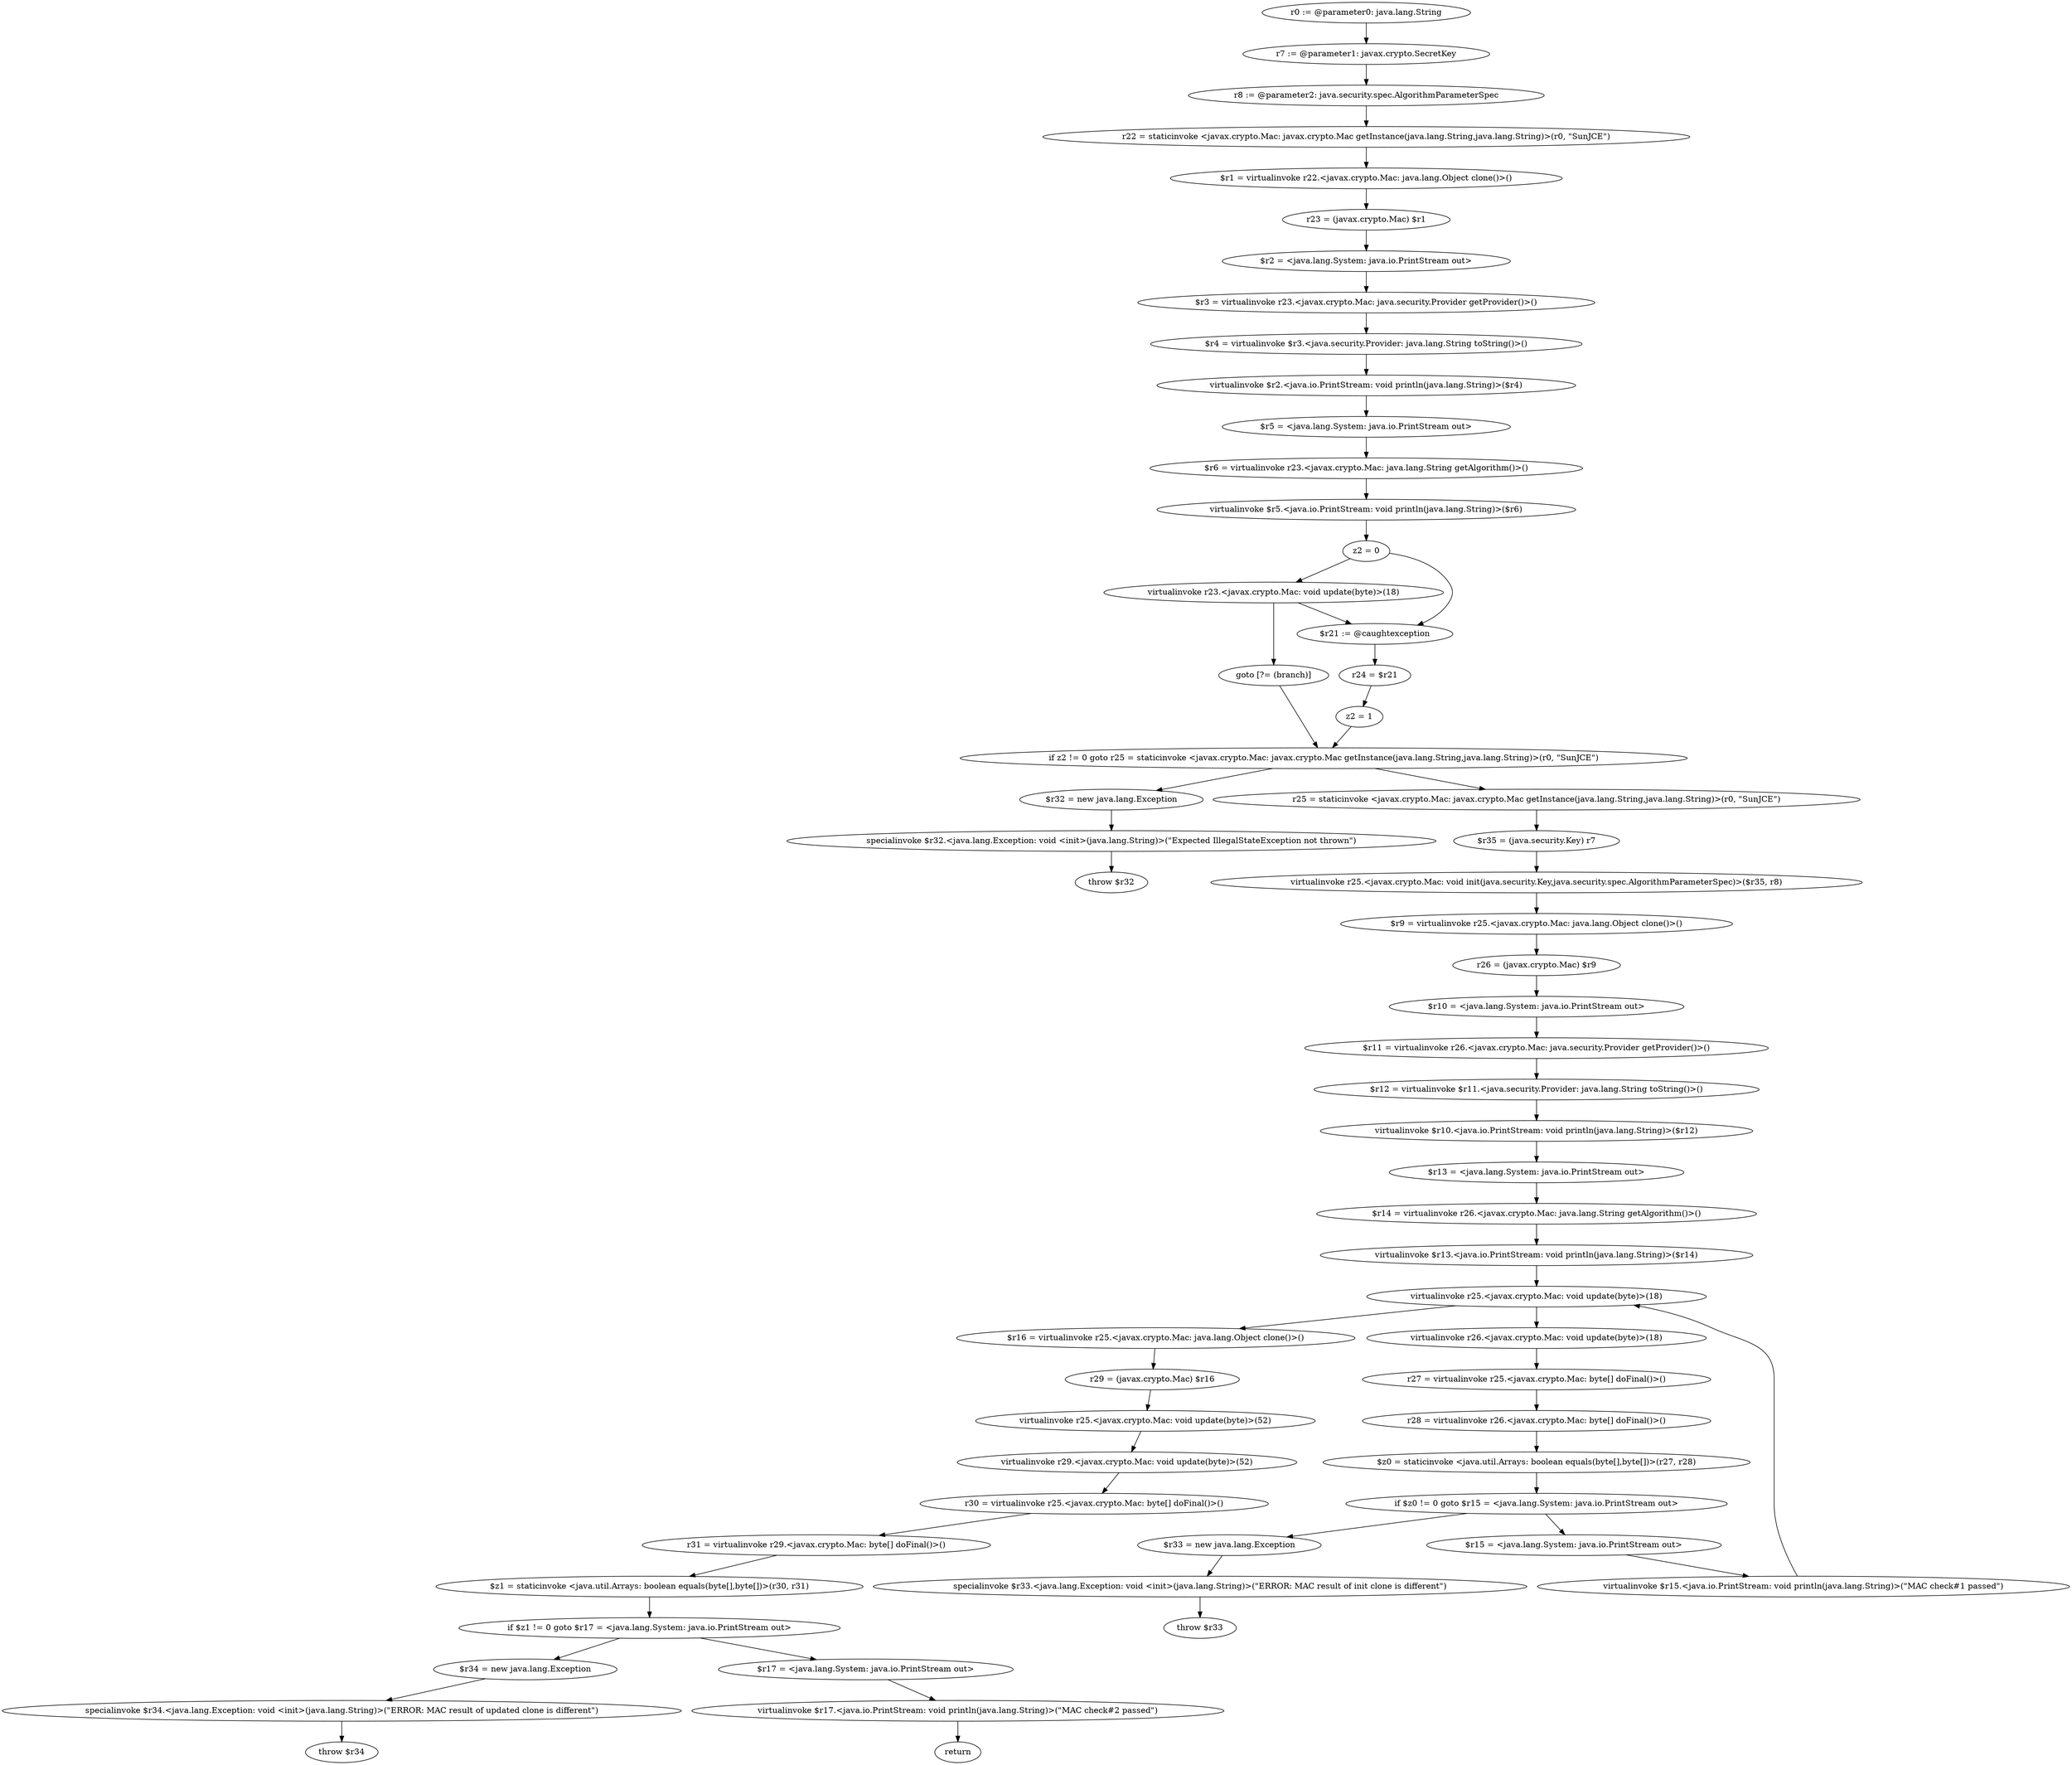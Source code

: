 digraph "unitGraph" {
    "r0 := @parameter0: java.lang.String"
    "r7 := @parameter1: javax.crypto.SecretKey"
    "r8 := @parameter2: java.security.spec.AlgorithmParameterSpec"
    "r22 = staticinvoke <javax.crypto.Mac: javax.crypto.Mac getInstance(java.lang.String,java.lang.String)>(r0, \"SunJCE\")"
    "$r1 = virtualinvoke r22.<javax.crypto.Mac: java.lang.Object clone()>()"
    "r23 = (javax.crypto.Mac) $r1"
    "$r2 = <java.lang.System: java.io.PrintStream out>"
    "$r3 = virtualinvoke r23.<javax.crypto.Mac: java.security.Provider getProvider()>()"
    "$r4 = virtualinvoke $r3.<java.security.Provider: java.lang.String toString()>()"
    "virtualinvoke $r2.<java.io.PrintStream: void println(java.lang.String)>($r4)"
    "$r5 = <java.lang.System: java.io.PrintStream out>"
    "$r6 = virtualinvoke r23.<javax.crypto.Mac: java.lang.String getAlgorithm()>()"
    "virtualinvoke $r5.<java.io.PrintStream: void println(java.lang.String)>($r6)"
    "z2 = 0"
    "virtualinvoke r23.<javax.crypto.Mac: void update(byte)>(18)"
    "goto [?= (branch)]"
    "$r21 := @caughtexception"
    "r24 = $r21"
    "z2 = 1"
    "if z2 != 0 goto r25 = staticinvoke <javax.crypto.Mac: javax.crypto.Mac getInstance(java.lang.String,java.lang.String)>(r0, \"SunJCE\")"
    "$r32 = new java.lang.Exception"
    "specialinvoke $r32.<java.lang.Exception: void <init>(java.lang.String)>(\"Expected IllegalStateException not thrown\")"
    "throw $r32"
    "r25 = staticinvoke <javax.crypto.Mac: javax.crypto.Mac getInstance(java.lang.String,java.lang.String)>(r0, \"SunJCE\")"
    "$r35 = (java.security.Key) r7"
    "virtualinvoke r25.<javax.crypto.Mac: void init(java.security.Key,java.security.spec.AlgorithmParameterSpec)>($r35, r8)"
    "$r9 = virtualinvoke r25.<javax.crypto.Mac: java.lang.Object clone()>()"
    "r26 = (javax.crypto.Mac) $r9"
    "$r10 = <java.lang.System: java.io.PrintStream out>"
    "$r11 = virtualinvoke r26.<javax.crypto.Mac: java.security.Provider getProvider()>()"
    "$r12 = virtualinvoke $r11.<java.security.Provider: java.lang.String toString()>()"
    "virtualinvoke $r10.<java.io.PrintStream: void println(java.lang.String)>($r12)"
    "$r13 = <java.lang.System: java.io.PrintStream out>"
    "$r14 = virtualinvoke r26.<javax.crypto.Mac: java.lang.String getAlgorithm()>()"
    "virtualinvoke $r13.<java.io.PrintStream: void println(java.lang.String)>($r14)"
    "virtualinvoke r25.<javax.crypto.Mac: void update(byte)>(18)"
    "virtualinvoke r26.<javax.crypto.Mac: void update(byte)>(18)"
    "r27 = virtualinvoke r25.<javax.crypto.Mac: byte[] doFinal()>()"
    "r28 = virtualinvoke r26.<javax.crypto.Mac: byte[] doFinal()>()"
    "$z0 = staticinvoke <java.util.Arrays: boolean equals(byte[],byte[])>(r27, r28)"
    "if $z0 != 0 goto $r15 = <java.lang.System: java.io.PrintStream out>"
    "$r33 = new java.lang.Exception"
    "specialinvoke $r33.<java.lang.Exception: void <init>(java.lang.String)>(\"ERROR: MAC result of init clone is different\")"
    "throw $r33"
    "$r15 = <java.lang.System: java.io.PrintStream out>"
    "virtualinvoke $r15.<java.io.PrintStream: void println(java.lang.String)>(\"MAC check#1 passed\")"
    "$r16 = virtualinvoke r25.<javax.crypto.Mac: java.lang.Object clone()>()"
    "r29 = (javax.crypto.Mac) $r16"
    "virtualinvoke r25.<javax.crypto.Mac: void update(byte)>(52)"
    "virtualinvoke r29.<javax.crypto.Mac: void update(byte)>(52)"
    "r30 = virtualinvoke r25.<javax.crypto.Mac: byte[] doFinal()>()"
    "r31 = virtualinvoke r29.<javax.crypto.Mac: byte[] doFinal()>()"
    "$z1 = staticinvoke <java.util.Arrays: boolean equals(byte[],byte[])>(r30, r31)"
    "if $z1 != 0 goto $r17 = <java.lang.System: java.io.PrintStream out>"
    "$r34 = new java.lang.Exception"
    "specialinvoke $r34.<java.lang.Exception: void <init>(java.lang.String)>(\"ERROR: MAC result of updated clone is different\")"
    "throw $r34"
    "$r17 = <java.lang.System: java.io.PrintStream out>"
    "virtualinvoke $r17.<java.io.PrintStream: void println(java.lang.String)>(\"MAC check#2 passed\")"
    "return"
    "r0 := @parameter0: java.lang.String"->"r7 := @parameter1: javax.crypto.SecretKey";
    "r7 := @parameter1: javax.crypto.SecretKey"->"r8 := @parameter2: java.security.spec.AlgorithmParameterSpec";
    "r8 := @parameter2: java.security.spec.AlgorithmParameterSpec"->"r22 = staticinvoke <javax.crypto.Mac: javax.crypto.Mac getInstance(java.lang.String,java.lang.String)>(r0, \"SunJCE\")";
    "r22 = staticinvoke <javax.crypto.Mac: javax.crypto.Mac getInstance(java.lang.String,java.lang.String)>(r0, \"SunJCE\")"->"$r1 = virtualinvoke r22.<javax.crypto.Mac: java.lang.Object clone()>()";
    "$r1 = virtualinvoke r22.<javax.crypto.Mac: java.lang.Object clone()>()"->"r23 = (javax.crypto.Mac) $r1";
    "r23 = (javax.crypto.Mac) $r1"->"$r2 = <java.lang.System: java.io.PrintStream out>";
    "$r2 = <java.lang.System: java.io.PrintStream out>"->"$r3 = virtualinvoke r23.<javax.crypto.Mac: java.security.Provider getProvider()>()";
    "$r3 = virtualinvoke r23.<javax.crypto.Mac: java.security.Provider getProvider()>()"->"$r4 = virtualinvoke $r3.<java.security.Provider: java.lang.String toString()>()";
    "$r4 = virtualinvoke $r3.<java.security.Provider: java.lang.String toString()>()"->"virtualinvoke $r2.<java.io.PrintStream: void println(java.lang.String)>($r4)";
    "virtualinvoke $r2.<java.io.PrintStream: void println(java.lang.String)>($r4)"->"$r5 = <java.lang.System: java.io.PrintStream out>";
    "$r5 = <java.lang.System: java.io.PrintStream out>"->"$r6 = virtualinvoke r23.<javax.crypto.Mac: java.lang.String getAlgorithm()>()";
    "$r6 = virtualinvoke r23.<javax.crypto.Mac: java.lang.String getAlgorithm()>()"->"virtualinvoke $r5.<java.io.PrintStream: void println(java.lang.String)>($r6)";
    "virtualinvoke $r5.<java.io.PrintStream: void println(java.lang.String)>($r6)"->"z2 = 0";
    "z2 = 0"->"virtualinvoke r23.<javax.crypto.Mac: void update(byte)>(18)";
    "z2 = 0"->"$r21 := @caughtexception";
    "virtualinvoke r23.<javax.crypto.Mac: void update(byte)>(18)"->"goto [?= (branch)]";
    "virtualinvoke r23.<javax.crypto.Mac: void update(byte)>(18)"->"$r21 := @caughtexception";
    "goto [?= (branch)]"->"if z2 != 0 goto r25 = staticinvoke <javax.crypto.Mac: javax.crypto.Mac getInstance(java.lang.String,java.lang.String)>(r0, \"SunJCE\")";
    "$r21 := @caughtexception"->"r24 = $r21";
    "r24 = $r21"->"z2 = 1";
    "z2 = 1"->"if z2 != 0 goto r25 = staticinvoke <javax.crypto.Mac: javax.crypto.Mac getInstance(java.lang.String,java.lang.String)>(r0, \"SunJCE\")";
    "if z2 != 0 goto r25 = staticinvoke <javax.crypto.Mac: javax.crypto.Mac getInstance(java.lang.String,java.lang.String)>(r0, \"SunJCE\")"->"$r32 = new java.lang.Exception";
    "if z2 != 0 goto r25 = staticinvoke <javax.crypto.Mac: javax.crypto.Mac getInstance(java.lang.String,java.lang.String)>(r0, \"SunJCE\")"->"r25 = staticinvoke <javax.crypto.Mac: javax.crypto.Mac getInstance(java.lang.String,java.lang.String)>(r0, \"SunJCE\")";
    "$r32 = new java.lang.Exception"->"specialinvoke $r32.<java.lang.Exception: void <init>(java.lang.String)>(\"Expected IllegalStateException not thrown\")";
    "specialinvoke $r32.<java.lang.Exception: void <init>(java.lang.String)>(\"Expected IllegalStateException not thrown\")"->"throw $r32";
    "r25 = staticinvoke <javax.crypto.Mac: javax.crypto.Mac getInstance(java.lang.String,java.lang.String)>(r0, \"SunJCE\")"->"$r35 = (java.security.Key) r7";
    "$r35 = (java.security.Key) r7"->"virtualinvoke r25.<javax.crypto.Mac: void init(java.security.Key,java.security.spec.AlgorithmParameterSpec)>($r35, r8)";
    "virtualinvoke r25.<javax.crypto.Mac: void init(java.security.Key,java.security.spec.AlgorithmParameterSpec)>($r35, r8)"->"$r9 = virtualinvoke r25.<javax.crypto.Mac: java.lang.Object clone()>()";
    "$r9 = virtualinvoke r25.<javax.crypto.Mac: java.lang.Object clone()>()"->"r26 = (javax.crypto.Mac) $r9";
    "r26 = (javax.crypto.Mac) $r9"->"$r10 = <java.lang.System: java.io.PrintStream out>";
    "$r10 = <java.lang.System: java.io.PrintStream out>"->"$r11 = virtualinvoke r26.<javax.crypto.Mac: java.security.Provider getProvider()>()";
    "$r11 = virtualinvoke r26.<javax.crypto.Mac: java.security.Provider getProvider()>()"->"$r12 = virtualinvoke $r11.<java.security.Provider: java.lang.String toString()>()";
    "$r12 = virtualinvoke $r11.<java.security.Provider: java.lang.String toString()>()"->"virtualinvoke $r10.<java.io.PrintStream: void println(java.lang.String)>($r12)";
    "virtualinvoke $r10.<java.io.PrintStream: void println(java.lang.String)>($r12)"->"$r13 = <java.lang.System: java.io.PrintStream out>";
    "$r13 = <java.lang.System: java.io.PrintStream out>"->"$r14 = virtualinvoke r26.<javax.crypto.Mac: java.lang.String getAlgorithm()>()";
    "$r14 = virtualinvoke r26.<javax.crypto.Mac: java.lang.String getAlgorithm()>()"->"virtualinvoke $r13.<java.io.PrintStream: void println(java.lang.String)>($r14)";
    "virtualinvoke $r13.<java.io.PrintStream: void println(java.lang.String)>($r14)"->"virtualinvoke r25.<javax.crypto.Mac: void update(byte)>(18)";
    "virtualinvoke r25.<javax.crypto.Mac: void update(byte)>(18)"->"virtualinvoke r26.<javax.crypto.Mac: void update(byte)>(18)";
    "virtualinvoke r26.<javax.crypto.Mac: void update(byte)>(18)"->"r27 = virtualinvoke r25.<javax.crypto.Mac: byte[] doFinal()>()";
    "r27 = virtualinvoke r25.<javax.crypto.Mac: byte[] doFinal()>()"->"r28 = virtualinvoke r26.<javax.crypto.Mac: byte[] doFinal()>()";
    "r28 = virtualinvoke r26.<javax.crypto.Mac: byte[] doFinal()>()"->"$z0 = staticinvoke <java.util.Arrays: boolean equals(byte[],byte[])>(r27, r28)";
    "$z0 = staticinvoke <java.util.Arrays: boolean equals(byte[],byte[])>(r27, r28)"->"if $z0 != 0 goto $r15 = <java.lang.System: java.io.PrintStream out>";
    "if $z0 != 0 goto $r15 = <java.lang.System: java.io.PrintStream out>"->"$r33 = new java.lang.Exception";
    "if $z0 != 0 goto $r15 = <java.lang.System: java.io.PrintStream out>"->"$r15 = <java.lang.System: java.io.PrintStream out>";
    "$r33 = new java.lang.Exception"->"specialinvoke $r33.<java.lang.Exception: void <init>(java.lang.String)>(\"ERROR: MAC result of init clone is different\")";
    "specialinvoke $r33.<java.lang.Exception: void <init>(java.lang.String)>(\"ERROR: MAC result of init clone is different\")"->"throw $r33";
    "$r15 = <java.lang.System: java.io.PrintStream out>"->"virtualinvoke $r15.<java.io.PrintStream: void println(java.lang.String)>(\"MAC check#1 passed\")";
    "virtualinvoke $r15.<java.io.PrintStream: void println(java.lang.String)>(\"MAC check#1 passed\")"->"virtualinvoke r25.<javax.crypto.Mac: void update(byte)>(18)";
    "virtualinvoke r25.<javax.crypto.Mac: void update(byte)>(18)"->"$r16 = virtualinvoke r25.<javax.crypto.Mac: java.lang.Object clone()>()";
    "$r16 = virtualinvoke r25.<javax.crypto.Mac: java.lang.Object clone()>()"->"r29 = (javax.crypto.Mac) $r16";
    "r29 = (javax.crypto.Mac) $r16"->"virtualinvoke r25.<javax.crypto.Mac: void update(byte)>(52)";
    "virtualinvoke r25.<javax.crypto.Mac: void update(byte)>(52)"->"virtualinvoke r29.<javax.crypto.Mac: void update(byte)>(52)";
    "virtualinvoke r29.<javax.crypto.Mac: void update(byte)>(52)"->"r30 = virtualinvoke r25.<javax.crypto.Mac: byte[] doFinal()>()";
    "r30 = virtualinvoke r25.<javax.crypto.Mac: byte[] doFinal()>()"->"r31 = virtualinvoke r29.<javax.crypto.Mac: byte[] doFinal()>()";
    "r31 = virtualinvoke r29.<javax.crypto.Mac: byte[] doFinal()>()"->"$z1 = staticinvoke <java.util.Arrays: boolean equals(byte[],byte[])>(r30, r31)";
    "$z1 = staticinvoke <java.util.Arrays: boolean equals(byte[],byte[])>(r30, r31)"->"if $z1 != 0 goto $r17 = <java.lang.System: java.io.PrintStream out>";
    "if $z1 != 0 goto $r17 = <java.lang.System: java.io.PrintStream out>"->"$r34 = new java.lang.Exception";
    "if $z1 != 0 goto $r17 = <java.lang.System: java.io.PrintStream out>"->"$r17 = <java.lang.System: java.io.PrintStream out>";
    "$r34 = new java.lang.Exception"->"specialinvoke $r34.<java.lang.Exception: void <init>(java.lang.String)>(\"ERROR: MAC result of updated clone is different\")";
    "specialinvoke $r34.<java.lang.Exception: void <init>(java.lang.String)>(\"ERROR: MAC result of updated clone is different\")"->"throw $r34";
    "$r17 = <java.lang.System: java.io.PrintStream out>"->"virtualinvoke $r17.<java.io.PrintStream: void println(java.lang.String)>(\"MAC check#2 passed\")";
    "virtualinvoke $r17.<java.io.PrintStream: void println(java.lang.String)>(\"MAC check#2 passed\")"->"return";
}
